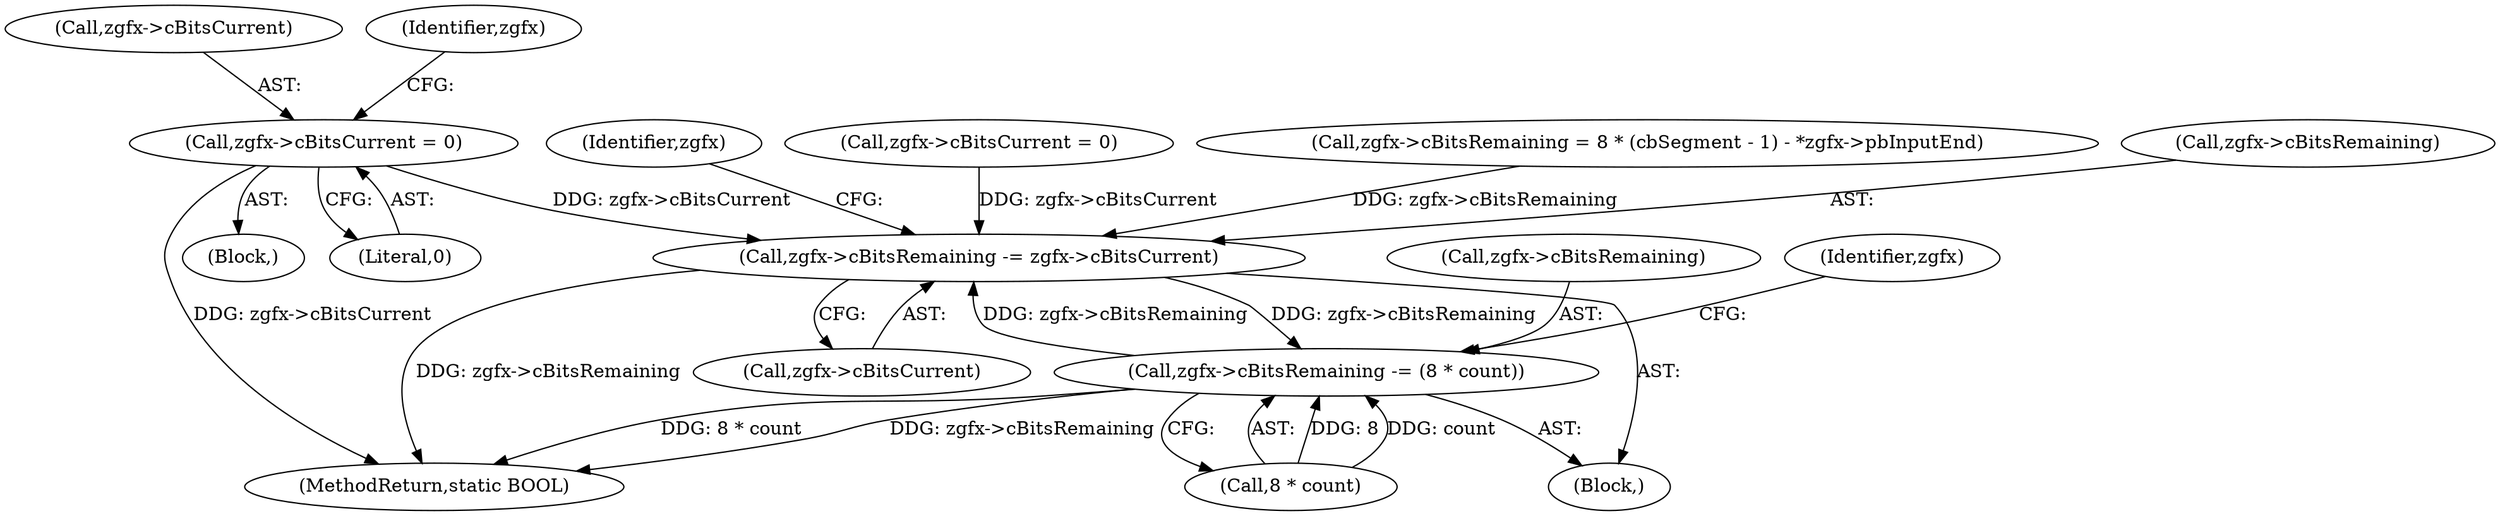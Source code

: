 digraph "0_FreeRDP_17c363a5162fd4dc77b1df54e48d7bd9bf6b3be7_0@pointer" {
"1000227" [label="(Call,zgfx->cBitsCurrent = 0)"];
"1000490" [label="(Call,zgfx->cBitsRemaining -= zgfx->cBitsCurrent)"];
"1000544" [label="(Call,zgfx->cBitsRemaining -= (8 * count))"];
"1000545" [label="(Call,zgfx->cBitsRemaining)"];
"1000548" [label="(Call,8 * count)"];
"1000499" [label="(Identifier,zgfx)"];
"1000497" [label="(Call,zgfx->cBitsCurrent = 0)"];
"1000231" [label="(Literal,0)"];
"1000228" [label="(Call,zgfx->cBitsCurrent)"];
"1000481" [label="(Block,)"];
"1000553" [label="(Identifier,zgfx)"];
"1000213" [label="(Call,zgfx->cBitsRemaining = 8 * (cbSegment - 1) - *zgfx->pbInputEnd)"];
"1000234" [label="(Identifier,zgfx)"];
"1000544" [label="(Call,zgfx->cBitsRemaining -= (8 * count))"];
"1000559" [label="(MethodReturn,static BOOL)"];
"1000494" [label="(Call,zgfx->cBitsCurrent)"];
"1000227" [label="(Call,zgfx->cBitsCurrent = 0)"];
"1000490" [label="(Call,zgfx->cBitsRemaining -= zgfx->cBitsCurrent)"];
"1000491" [label="(Call,zgfx->cBitsRemaining)"];
"1000109" [label="(Block,)"];
"1000227" -> "1000109"  [label="AST: "];
"1000227" -> "1000231"  [label="CFG: "];
"1000228" -> "1000227"  [label="AST: "];
"1000231" -> "1000227"  [label="AST: "];
"1000234" -> "1000227"  [label="CFG: "];
"1000227" -> "1000559"  [label="DDG: zgfx->cBitsCurrent"];
"1000227" -> "1000490"  [label="DDG: zgfx->cBitsCurrent"];
"1000490" -> "1000481"  [label="AST: "];
"1000490" -> "1000494"  [label="CFG: "];
"1000491" -> "1000490"  [label="AST: "];
"1000494" -> "1000490"  [label="AST: "];
"1000499" -> "1000490"  [label="CFG: "];
"1000490" -> "1000559"  [label="DDG: zgfx->cBitsRemaining"];
"1000497" -> "1000490"  [label="DDG: zgfx->cBitsCurrent"];
"1000213" -> "1000490"  [label="DDG: zgfx->cBitsRemaining"];
"1000544" -> "1000490"  [label="DDG: zgfx->cBitsRemaining"];
"1000490" -> "1000544"  [label="DDG: zgfx->cBitsRemaining"];
"1000544" -> "1000481"  [label="AST: "];
"1000544" -> "1000548"  [label="CFG: "];
"1000545" -> "1000544"  [label="AST: "];
"1000548" -> "1000544"  [label="AST: "];
"1000553" -> "1000544"  [label="CFG: "];
"1000544" -> "1000559"  [label="DDG: 8 * count"];
"1000544" -> "1000559"  [label="DDG: zgfx->cBitsRemaining"];
"1000548" -> "1000544"  [label="DDG: 8"];
"1000548" -> "1000544"  [label="DDG: count"];
}
